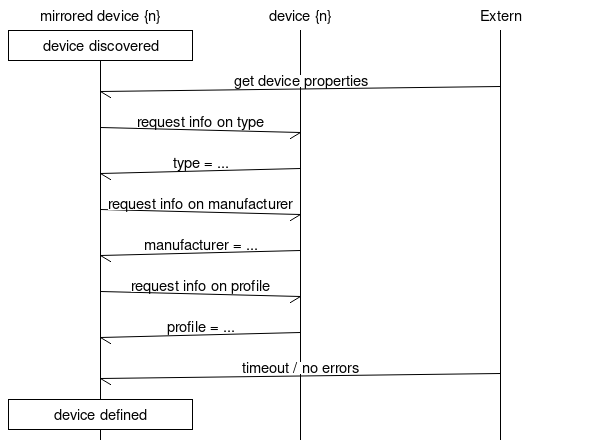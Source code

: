 msc {
    arcgradient = 5;

    //a [label = "CAN bus component"], 
    b [label = "mirrored device {n}"], c [label = "device {n}"], e [label = "Extern"];
    
    b box b [label = "device discovered"];
    e -> b [label = "get device properties"];
    b -> c [label = "request info on type"];
    c -> b [label = "type = ..."];
    b -> c [label = "request info on manufacturer"];
    c -> b [label = "manufacturer = ..."];
    b -> c [label = "request info on profile"];
    c -> b [label = "profile = ..."];
    e -> b [label = "timeout / no errors"];
    b box b [label = "device defined"];
}
